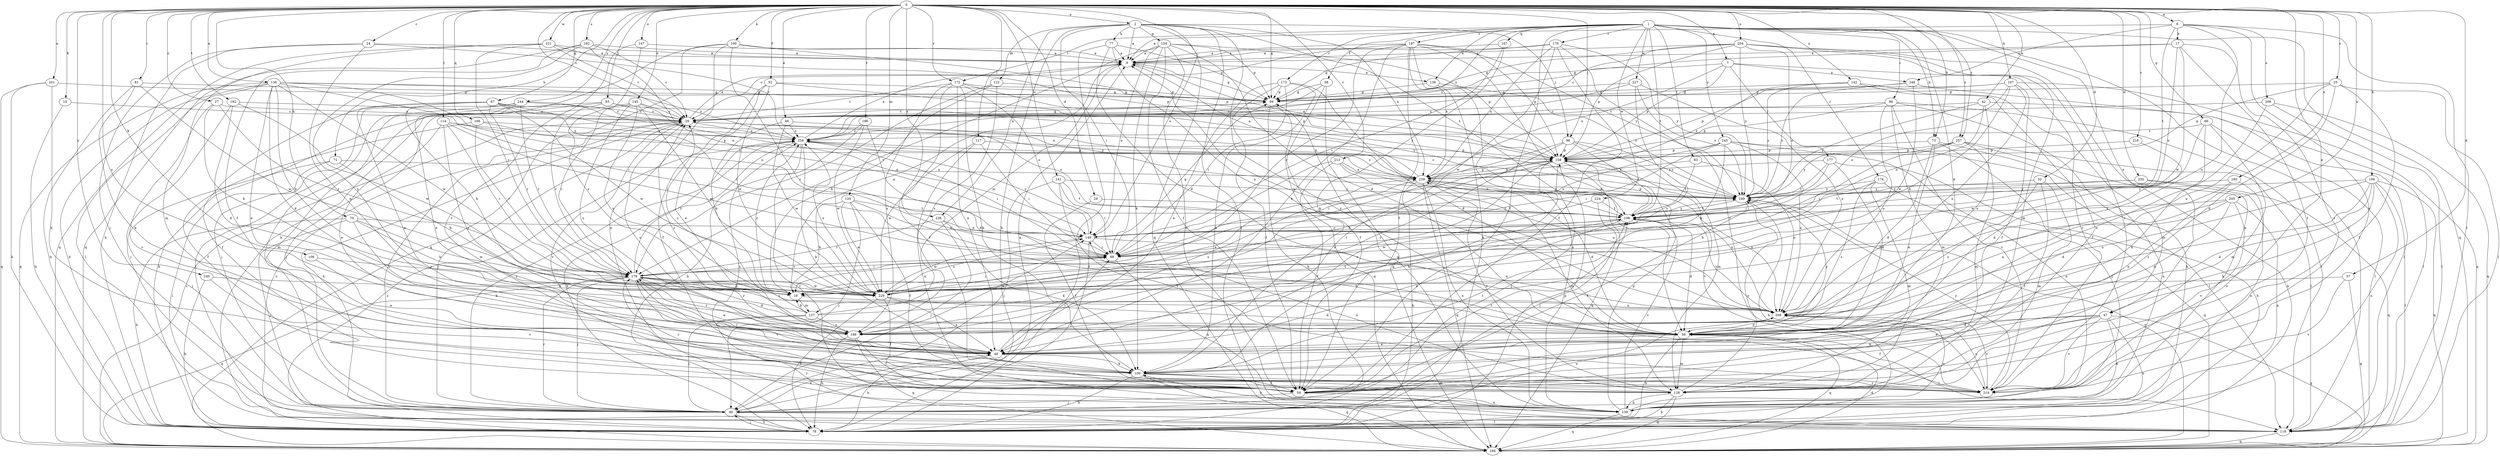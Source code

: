 strict digraph  {
0;
1;
2;
6;
7;
9;
10;
17;
18;
24;
25;
27;
28;
29;
32;
37;
38;
42;
46;
47;
48;
52;
58;
59;
66;
67;
69;
70;
71;
73;
77;
78;
81;
83;
86;
88;
93;
96;
99;
100;
106;
107;
108;
109;
114;
117;
118;
120;
122;
127;
128;
136;
138;
139;
141;
142;
145;
147;
149;
154;
158;
166;
167;
168;
172;
173;
174;
176;
177;
178;
180;
182;
188;
192;
196;
197;
198;
201;
204;
205;
208;
209;
213;
218;
219;
220;
221;
224;
227;
229;
238;
239;
240;
244;
245;
248;
249;
257;
259;
0 -> 2  [label=a];
0 -> 6  [label=a];
0 -> 7  [label=a];
0 -> 10  [label=b];
0 -> 24  [label=c];
0 -> 25  [label=c];
0 -> 27  [label=c];
0 -> 28  [label=c];
0 -> 29  [label=d];
0 -> 32  [label=d];
0 -> 37  [label=d];
0 -> 42  [label=e];
0 -> 46  [label=e];
0 -> 47  [label=e];
0 -> 52  [label=f];
0 -> 66  [label=g];
0 -> 67  [label=g];
0 -> 69  [label=g];
0 -> 70  [label=h];
0 -> 71  [label=h];
0 -> 73  [label=h];
0 -> 81  [label=i];
0 -> 93  [label=j];
0 -> 96  [label=j];
0 -> 100  [label=k];
0 -> 106  [label=k];
0 -> 107  [label=k];
0 -> 108  [label=k];
0 -> 114  [label=l];
0 -> 117  [label=l];
0 -> 120  [label=m];
0 -> 136  [label=n];
0 -> 141  [label=o];
0 -> 142  [label=o];
0 -> 145  [label=o];
0 -> 147  [label=o];
0 -> 149  [label=o];
0 -> 166  [label=q];
0 -> 172  [label=r];
0 -> 180  [label=s];
0 -> 182  [label=s];
0 -> 188  [label=s];
0 -> 192  [label=t];
0 -> 196  [label=t];
0 -> 201  [label=u];
0 -> 204  [label=u];
0 -> 205  [label=u];
0 -> 213  [label=v];
0 -> 218  [label=v];
0 -> 220  [label=w];
0 -> 221  [label=w];
0 -> 238  [label=x];
0 -> 240  [label=y];
0 -> 244  [label=y];
0 -> 257  [label=z];
1 -> 38  [label=d];
1 -> 47  [label=e];
1 -> 58  [label=f];
1 -> 59  [label=f];
1 -> 73  [label=h];
1 -> 83  [label=i];
1 -> 86  [label=i];
1 -> 118  [label=l];
1 -> 138  [label=n];
1 -> 167  [label=q];
1 -> 168  [label=q];
1 -> 172  [label=r];
1 -> 173  [label=r];
1 -> 174  [label=r];
1 -> 176  [label=r];
1 -> 197  [label=t];
1 -> 198  [label=t];
1 -> 224  [label=w];
1 -> 227  [label=w];
1 -> 245  [label=y];
1 -> 257  [label=z];
1 -> 259  [label=z];
2 -> 9  [label=a];
2 -> 77  [label=h];
2 -> 78  [label=h];
2 -> 88  [label=i];
2 -> 96  [label=j];
2 -> 118  [label=l];
2 -> 122  [label=m];
2 -> 154  [label=p];
2 -> 168  [label=q];
2 -> 198  [label=t];
2 -> 219  [label=v];
2 -> 238  [label=x];
2 -> 239  [label=x];
6 -> 9  [label=a];
6 -> 17  [label=b];
6 -> 118  [label=l];
6 -> 198  [label=t];
6 -> 208  [label=u];
6 -> 209  [label=u];
6 -> 219  [label=v];
6 -> 248  [label=y];
7 -> 28  [label=c];
7 -> 158  [label=p];
7 -> 177  [label=r];
7 -> 219  [label=v];
7 -> 239  [label=x];
7 -> 248  [label=y];
9 -> 69  [label=g];
9 -> 127  [label=m];
9 -> 138  [label=n];
10 -> 28  [label=c];
10 -> 78  [label=h];
17 -> 9  [label=a];
17 -> 59  [label=f];
17 -> 69  [label=g];
17 -> 149  [label=o];
17 -> 219  [label=v];
17 -> 229  [label=w];
18 -> 9  [label=a];
18 -> 127  [label=m];
18 -> 209  [label=u];
18 -> 259  [label=z];
24 -> 9  [label=a];
24 -> 48  [label=e];
24 -> 78  [label=h];
24 -> 99  [label=j];
24 -> 259  [label=z];
25 -> 38  [label=d];
25 -> 59  [label=f];
25 -> 69  [label=g];
25 -> 118  [label=l];
25 -> 158  [label=p];
25 -> 209  [label=u];
27 -> 18  [label=b];
27 -> 28  [label=c];
27 -> 178  [label=r];
27 -> 219  [label=v];
28 -> 9  [label=a];
28 -> 69  [label=g];
28 -> 78  [label=h];
28 -> 99  [label=j];
28 -> 219  [label=v];
28 -> 259  [label=z];
29 -> 59  [label=f];
29 -> 198  [label=t];
32 -> 59  [label=f];
32 -> 128  [label=m];
32 -> 188  [label=s];
32 -> 249  [label=y];
37 -> 18  [label=b];
37 -> 168  [label=q];
37 -> 219  [label=v];
38 -> 48  [label=e];
38 -> 78  [label=h];
38 -> 118  [label=l];
38 -> 128  [label=m];
38 -> 168  [label=q];
38 -> 249  [label=y];
42 -> 28  [label=c];
42 -> 118  [label=l];
42 -> 149  [label=o];
42 -> 209  [label=u];
42 -> 249  [label=y];
46 -> 18  [label=b];
46 -> 229  [label=w];
46 -> 239  [label=x];
46 -> 259  [label=z];
47 -> 38  [label=d];
47 -> 48  [label=e];
47 -> 59  [label=f];
47 -> 78  [label=h];
47 -> 109  [label=k];
47 -> 139  [label=n];
47 -> 168  [label=q];
47 -> 219  [label=v];
48 -> 28  [label=c];
48 -> 78  [label=h];
48 -> 88  [label=i];
48 -> 109  [label=k];
52 -> 48  [label=e];
52 -> 59  [label=f];
52 -> 69  [label=g];
52 -> 229  [label=w];
52 -> 249  [label=y];
58 -> 59  [label=f];
58 -> 69  [label=g];
58 -> 168  [label=q];
58 -> 259  [label=z];
59 -> 99  [label=j];
59 -> 139  [label=n];
59 -> 178  [label=r];
59 -> 198  [label=t];
66 -> 109  [label=k];
66 -> 118  [label=l];
66 -> 128  [label=m];
66 -> 229  [label=w];
66 -> 259  [label=z];
67 -> 18  [label=b];
67 -> 28  [label=c];
67 -> 48  [label=e];
67 -> 59  [label=f];
67 -> 88  [label=i];
67 -> 178  [label=r];
67 -> 229  [label=w];
67 -> 249  [label=y];
69 -> 28  [label=c];
69 -> 78  [label=h];
69 -> 168  [label=q];
70 -> 18  [label=b];
70 -> 78  [label=h];
70 -> 99  [label=j];
70 -> 109  [label=k];
70 -> 149  [label=o];
70 -> 229  [label=w];
71 -> 18  [label=b];
71 -> 99  [label=j];
71 -> 118  [label=l];
71 -> 239  [label=x];
73 -> 38  [label=d];
73 -> 48  [label=e];
73 -> 99  [label=j];
73 -> 139  [label=n];
73 -> 158  [label=p];
77 -> 9  [label=a];
77 -> 38  [label=d];
77 -> 69  [label=g];
77 -> 78  [label=h];
77 -> 209  [label=u];
78 -> 28  [label=c];
78 -> 99  [label=j];
78 -> 158  [label=p];
81 -> 69  [label=g];
81 -> 78  [label=h];
81 -> 109  [label=k];
81 -> 229  [label=w];
83 -> 198  [label=t];
83 -> 209  [label=u];
83 -> 239  [label=x];
86 -> 28  [label=c];
86 -> 78  [label=h];
86 -> 118  [label=l];
86 -> 128  [label=m];
86 -> 158  [label=p];
86 -> 209  [label=u];
86 -> 219  [label=v];
88 -> 69  [label=g];
88 -> 139  [label=n];
88 -> 178  [label=r];
93 -> 28  [label=c];
93 -> 78  [label=h];
93 -> 99  [label=j];
93 -> 178  [label=r];
93 -> 249  [label=y];
96 -> 48  [label=e];
96 -> 128  [label=m];
96 -> 158  [label=p];
96 -> 188  [label=s];
96 -> 198  [label=t];
96 -> 249  [label=y];
99 -> 9  [label=a];
99 -> 28  [label=c];
99 -> 48  [label=e];
99 -> 78  [label=h];
99 -> 118  [label=l];
99 -> 178  [label=r];
99 -> 209  [label=u];
99 -> 259  [label=z];
100 -> 9  [label=a];
100 -> 78  [label=h];
100 -> 88  [label=i];
100 -> 139  [label=n];
100 -> 158  [label=p];
100 -> 168  [label=q];
106 -> 38  [label=d];
106 -> 109  [label=k];
106 -> 118  [label=l];
106 -> 139  [label=n];
106 -> 168  [label=q];
106 -> 188  [label=s];
106 -> 209  [label=u];
106 -> 249  [label=y];
107 -> 18  [label=b];
107 -> 59  [label=f];
107 -> 69  [label=g];
107 -> 149  [label=o];
107 -> 158  [label=p];
107 -> 168  [label=q];
107 -> 209  [label=u];
108 -> 48  [label=e];
108 -> 178  [label=r];
109 -> 59  [label=f];
109 -> 78  [label=h];
109 -> 128  [label=m];
109 -> 168  [label=q];
109 -> 178  [label=r];
109 -> 198  [label=t];
109 -> 219  [label=v];
114 -> 48  [label=e];
114 -> 88  [label=i];
114 -> 158  [label=p];
114 -> 178  [label=r];
114 -> 188  [label=s];
114 -> 259  [label=z];
117 -> 88  [label=i];
117 -> 139  [label=n];
117 -> 158  [label=p];
117 -> 229  [label=w];
118 -> 168  [label=q];
120 -> 18  [label=b];
120 -> 38  [label=d];
120 -> 59  [label=f];
120 -> 99  [label=j];
120 -> 198  [label=t];
120 -> 229  [label=w];
122 -> 18  [label=b];
122 -> 69  [label=g];
122 -> 178  [label=r];
122 -> 188  [label=s];
127 -> 18  [label=b];
127 -> 28  [label=c];
127 -> 99  [label=j];
127 -> 118  [label=l];
127 -> 178  [label=r];
127 -> 188  [label=s];
127 -> 198  [label=t];
127 -> 239  [label=x];
128 -> 78  [label=h];
128 -> 139  [label=n];
128 -> 149  [label=o];
128 -> 168  [label=q];
128 -> 239  [label=x];
128 -> 249  [label=y];
128 -> 259  [label=z];
136 -> 18  [label=b];
136 -> 38  [label=d];
136 -> 48  [label=e];
136 -> 69  [label=g];
136 -> 78  [label=h];
136 -> 88  [label=i];
136 -> 118  [label=l];
136 -> 149  [label=o];
136 -> 168  [label=q];
136 -> 229  [label=w];
136 -> 259  [label=z];
138 -> 69  [label=g];
138 -> 139  [label=n];
138 -> 249  [label=y];
139 -> 69  [label=g];
139 -> 109  [label=k];
139 -> 158  [label=p];
139 -> 168  [label=q];
139 -> 198  [label=t];
139 -> 209  [label=u];
141 -> 88  [label=i];
141 -> 99  [label=j];
141 -> 198  [label=t];
141 -> 219  [label=v];
141 -> 249  [label=y];
142 -> 59  [label=f];
142 -> 69  [label=g];
142 -> 128  [label=m];
142 -> 239  [label=x];
142 -> 249  [label=y];
145 -> 28  [label=c];
145 -> 99  [label=j];
145 -> 149  [label=o];
145 -> 178  [label=r];
145 -> 188  [label=s];
145 -> 209  [label=u];
145 -> 229  [label=w];
147 -> 9  [label=a];
147 -> 188  [label=s];
147 -> 219  [label=v];
149 -> 88  [label=i];
149 -> 99  [label=j];
149 -> 209  [label=u];
149 -> 229  [label=w];
149 -> 259  [label=z];
154 -> 9  [label=a];
154 -> 38  [label=d];
154 -> 59  [label=f];
154 -> 69  [label=g];
154 -> 109  [label=k];
154 -> 139  [label=n];
154 -> 149  [label=o];
154 -> 158  [label=p];
154 -> 178  [label=r];
158 -> 9  [label=a];
158 -> 18  [label=b];
158 -> 48  [label=e];
158 -> 88  [label=i];
158 -> 99  [label=j];
158 -> 109  [label=k];
158 -> 168  [label=q];
158 -> 219  [label=v];
158 -> 239  [label=x];
166 -> 59  [label=f];
166 -> 178  [label=r];
166 -> 239  [label=x];
166 -> 259  [label=z];
167 -> 9  [label=a];
167 -> 88  [label=i];
167 -> 109  [label=k];
168 -> 28  [label=c];
168 -> 38  [label=d];
168 -> 249  [label=y];
168 -> 259  [label=z];
172 -> 28  [label=c];
172 -> 48  [label=e];
172 -> 59  [label=f];
172 -> 69  [label=g];
172 -> 109  [label=k];
172 -> 149  [label=o];
172 -> 158  [label=p];
172 -> 188  [label=s];
173 -> 38  [label=d];
173 -> 48  [label=e];
173 -> 59  [label=f];
173 -> 69  [label=g];
173 -> 88  [label=i];
173 -> 109  [label=k];
174 -> 18  [label=b];
174 -> 128  [label=m];
174 -> 168  [label=q];
174 -> 188  [label=s];
174 -> 249  [label=y];
176 -> 9  [label=a];
176 -> 59  [label=f];
176 -> 69  [label=g];
176 -> 219  [label=v];
176 -> 229  [label=w];
176 -> 239  [label=x];
176 -> 249  [label=y];
177 -> 38  [label=d];
177 -> 78  [label=h];
177 -> 88  [label=i];
177 -> 198  [label=t];
177 -> 239  [label=x];
178 -> 18  [label=b];
178 -> 38  [label=d];
178 -> 48  [label=e];
178 -> 88  [label=i];
178 -> 99  [label=j];
178 -> 168  [label=q];
178 -> 209  [label=u];
178 -> 219  [label=v];
178 -> 229  [label=w];
178 -> 259  [label=z];
180 -> 38  [label=d];
180 -> 48  [label=e];
180 -> 219  [label=v];
180 -> 249  [label=y];
182 -> 9  [label=a];
182 -> 28  [label=c];
182 -> 59  [label=f];
182 -> 149  [label=o];
182 -> 168  [label=q];
182 -> 188  [label=s];
188 -> 28  [label=c];
188 -> 59  [label=f];
188 -> 78  [label=h];
188 -> 149  [label=o];
188 -> 168  [label=q];
188 -> 178  [label=r];
192 -> 28  [label=c];
192 -> 38  [label=d];
192 -> 99  [label=j];
192 -> 229  [label=w];
196 -> 38  [label=d];
196 -> 78  [label=h];
196 -> 229  [label=w];
196 -> 259  [label=z];
197 -> 9  [label=a];
197 -> 28  [label=c];
197 -> 38  [label=d];
197 -> 48  [label=e];
197 -> 59  [label=f];
197 -> 78  [label=h];
197 -> 158  [label=p];
197 -> 178  [label=r];
197 -> 239  [label=x];
197 -> 249  [label=y];
198 -> 28  [label=c];
198 -> 38  [label=d];
198 -> 48  [label=e];
198 -> 88  [label=i];
198 -> 149  [label=o];
198 -> 158  [label=p];
198 -> 249  [label=y];
201 -> 69  [label=g];
201 -> 78  [label=h];
201 -> 109  [label=k];
201 -> 168  [label=q];
204 -> 9  [label=a];
204 -> 28  [label=c];
204 -> 69  [label=g];
204 -> 128  [label=m];
204 -> 139  [label=n];
204 -> 149  [label=o];
204 -> 158  [label=p];
204 -> 219  [label=v];
204 -> 249  [label=y];
205 -> 18  [label=b];
205 -> 38  [label=d];
205 -> 139  [label=n];
205 -> 198  [label=t];
205 -> 209  [label=u];
205 -> 219  [label=v];
208 -> 28  [label=c];
208 -> 48  [label=e];
208 -> 118  [label=l];
208 -> 168  [label=q];
209 -> 9  [label=a];
209 -> 38  [label=d];
209 -> 198  [label=t];
209 -> 219  [label=v];
209 -> 239  [label=x];
213 -> 59  [label=f];
213 -> 88  [label=i];
213 -> 198  [label=t];
213 -> 209  [label=u];
213 -> 239  [label=x];
218 -> 38  [label=d];
218 -> 158  [label=p];
219 -> 209  [label=u];
219 -> 249  [label=y];
220 -> 139  [label=n];
220 -> 168  [label=q];
220 -> 198  [label=t];
220 -> 249  [label=y];
221 -> 9  [label=a];
221 -> 28  [label=c];
221 -> 128  [label=m];
221 -> 158  [label=p];
221 -> 168  [label=q];
221 -> 178  [label=r];
224 -> 99  [label=j];
224 -> 198  [label=t];
224 -> 229  [label=w];
227 -> 69  [label=g];
227 -> 188  [label=s];
227 -> 209  [label=u];
227 -> 249  [label=y];
227 -> 259  [label=z];
229 -> 38  [label=d];
229 -> 48  [label=e];
229 -> 59  [label=f];
229 -> 78  [label=h];
229 -> 88  [label=i];
229 -> 149  [label=o];
229 -> 259  [label=z];
238 -> 99  [label=j];
238 -> 109  [label=k];
238 -> 149  [label=o];
238 -> 178  [label=r];
239 -> 9  [label=a];
239 -> 38  [label=d];
239 -> 78  [label=h];
239 -> 128  [label=m];
239 -> 139  [label=n];
239 -> 158  [label=p];
239 -> 168  [label=q];
239 -> 188  [label=s];
239 -> 209  [label=u];
239 -> 249  [label=y];
239 -> 259  [label=z];
240 -> 18  [label=b];
240 -> 78  [label=h];
240 -> 219  [label=v];
244 -> 28  [label=c];
244 -> 48  [label=e];
244 -> 99  [label=j];
244 -> 118  [label=l];
244 -> 128  [label=m];
244 -> 178  [label=r];
244 -> 239  [label=x];
245 -> 18  [label=b];
245 -> 88  [label=i];
245 -> 118  [label=l];
245 -> 139  [label=n];
245 -> 149  [label=o];
245 -> 158  [label=p];
245 -> 209  [label=u];
248 -> 69  [label=g];
248 -> 118  [label=l];
248 -> 229  [label=w];
248 -> 249  [label=y];
249 -> 28  [label=c];
249 -> 59  [label=f];
249 -> 78  [label=h];
249 -> 198  [label=t];
257 -> 78  [label=h];
257 -> 88  [label=i];
257 -> 118  [label=l];
257 -> 128  [label=m];
257 -> 158  [label=p];
257 -> 249  [label=y];
259 -> 9  [label=a];
259 -> 78  [label=h];
259 -> 88  [label=i];
259 -> 109  [label=k];
259 -> 118  [label=l];
259 -> 158  [label=p];
}
